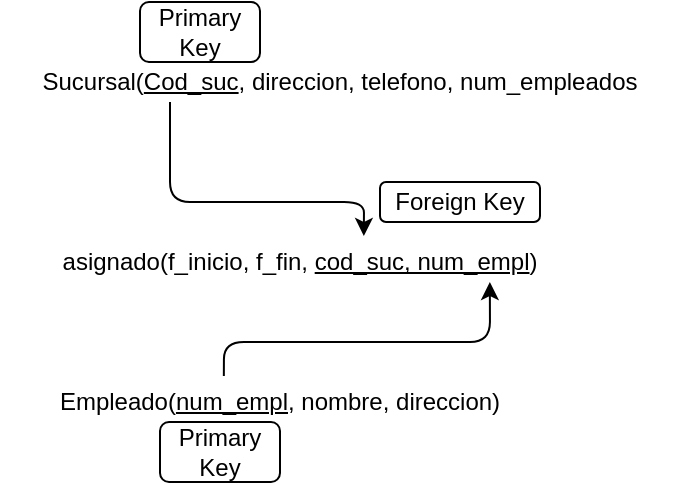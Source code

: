 <mxfile version="13.1.3" type="device"><diagram id="ITNBtFyno-Qc36ig4qEm" name="Página-1"><mxGraphModel dx="1278" dy="557" grid="1" gridSize="10" guides="1" tooltips="1" connect="1" arrows="1" fold="1" page="1" pageScale="1" pageWidth="827" pageHeight="1169" math="0" shadow="0"><root><mxCell id="0"/><mxCell id="1" parent="0"/><mxCell id="ehQiq_ZNU7APT92Oo0vF-1" value="Sucursal(&lt;u&gt;Cod_suc&lt;/u&gt;, direccion, telefono, num_empleados" style="text;html=1;strokeColor=none;fillColor=none;align=center;verticalAlign=middle;whiteSpace=wrap;rounded=0;" vertex="1" parent="1"><mxGeometry x="150" y="190" width="340" height="20" as="geometry"/></mxCell><mxCell id="ehQiq_ZNU7APT92Oo0vF-2" value="Empleado(&lt;u&gt;num_empl&lt;/u&gt;, nombre, direccion)" style="text;html=1;strokeColor=none;fillColor=none;align=center;verticalAlign=middle;whiteSpace=wrap;rounded=0;" vertex="1" parent="1"><mxGeometry x="160" y="350" width="260" height="20" as="geometry"/></mxCell><mxCell id="ehQiq_ZNU7APT92Oo0vF-3" value="asignado(f_inicio, f_fin, &lt;u&gt;cod_suc, num_empl&lt;/u&gt;)" style="text;html=1;strokeColor=none;fillColor=none;align=center;verticalAlign=middle;whiteSpace=wrap;rounded=0;" vertex="1" parent="1"><mxGeometry x="160" y="280" width="280" height="20" as="geometry"/></mxCell><mxCell id="ehQiq_ZNU7APT92Oo0vF-4" value="" style="endArrow=classic;html=1;exitX=0.25;exitY=1;exitDx=0;exitDy=0;entryX=0.614;entryY=-0.15;entryDx=0;entryDy=0;entryPerimeter=0;" edge="1" parent="1" source="ehQiq_ZNU7APT92Oo0vF-1" target="ehQiq_ZNU7APT92Oo0vF-3"><mxGeometry width="50" height="50" relative="1" as="geometry"><mxPoint x="230" y="260" as="sourcePoint"/><mxPoint x="280" y="210" as="targetPoint"/><Array as="points"><mxPoint x="235" y="260"/><mxPoint x="332" y="260"/></Array></mxGeometry></mxCell><mxCell id="ehQiq_ZNU7APT92Oo0vF-5" value="" style="endArrow=classic;html=1;exitX=0.392;exitY=-0.15;exitDx=0;exitDy=0;exitPerimeter=0;entryX=0.839;entryY=1;entryDx=0;entryDy=0;entryPerimeter=0;" edge="1" parent="1" source="ehQiq_ZNU7APT92Oo0vF-2" target="ehQiq_ZNU7APT92Oo0vF-3"><mxGeometry width="50" height="50" relative="1" as="geometry"><mxPoint x="400" y="440" as="sourcePoint"/><mxPoint x="450" y="390" as="targetPoint"/><Array as="points"><mxPoint x="262" y="330"/><mxPoint x="395" y="330"/></Array></mxGeometry></mxCell><mxCell id="ehQiq_ZNU7APT92Oo0vF-7" value="Foreign Key" style="rounded=1;whiteSpace=wrap;html=1;" vertex="1" parent="1"><mxGeometry x="340" y="250" width="80" height="20" as="geometry"/></mxCell><mxCell id="ehQiq_ZNU7APT92Oo0vF-8" value="Primary Key" style="rounded=1;whiteSpace=wrap;html=1;" vertex="1" parent="1"><mxGeometry x="220" y="160" width="60" height="30" as="geometry"/></mxCell><mxCell id="ehQiq_ZNU7APT92Oo0vF-9" value="Primary Key" style="rounded=1;whiteSpace=wrap;html=1;" vertex="1" parent="1"><mxGeometry x="230" y="370" width="60" height="30" as="geometry"/></mxCell></root></mxGraphModel></diagram></mxfile>